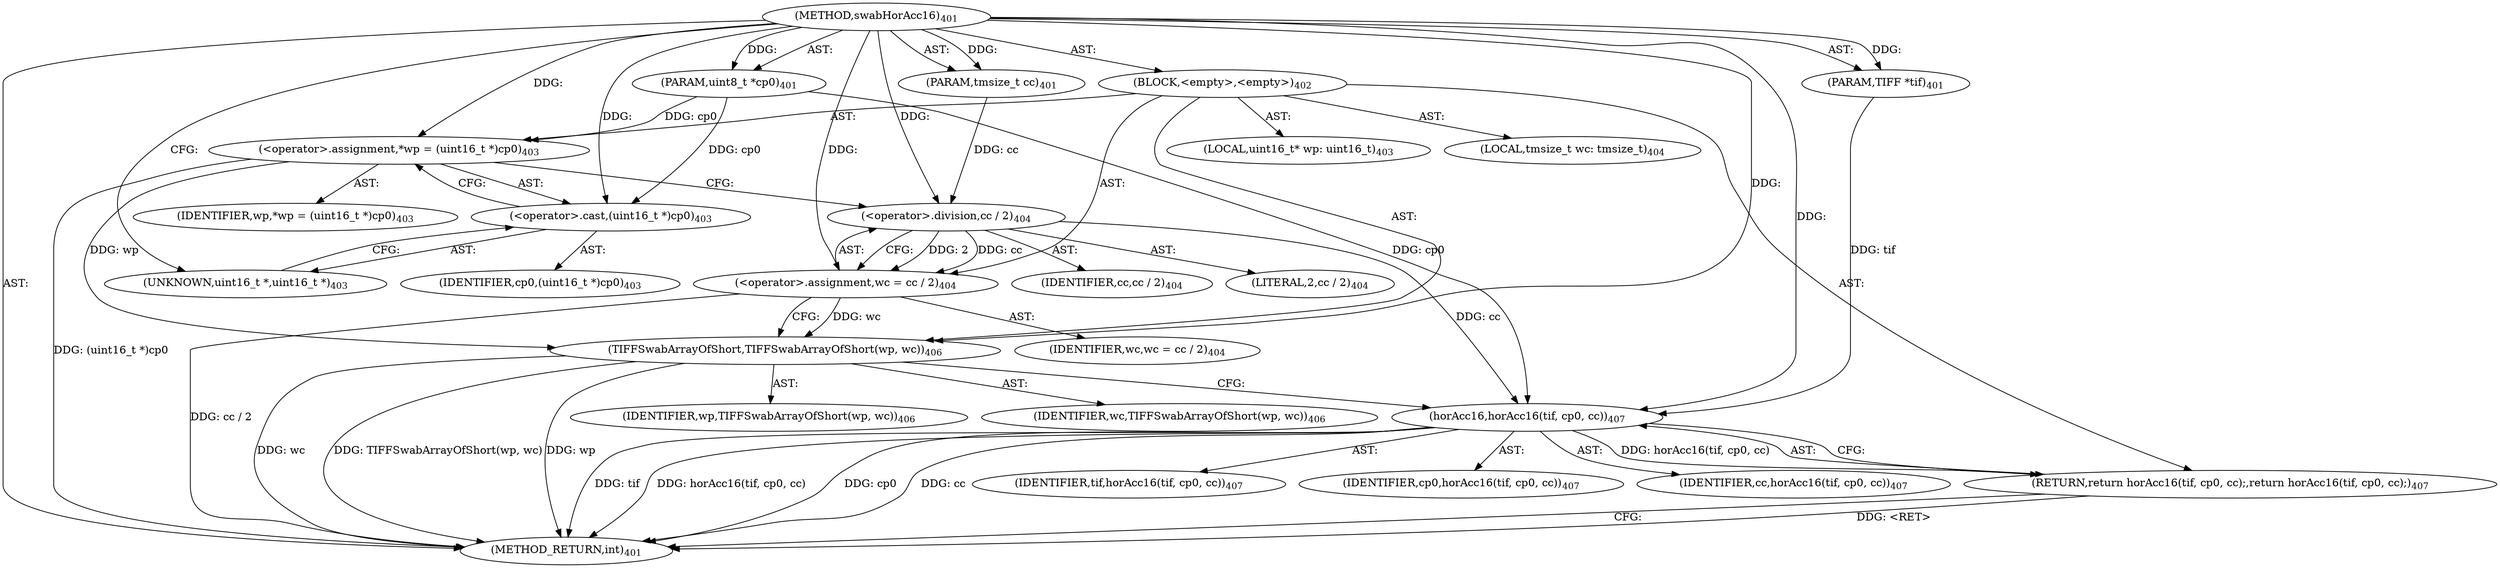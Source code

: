 digraph "swabHorAcc16" {  
"36776" [label = <(METHOD,swabHorAcc16)<SUB>401</SUB>> ]
"36777" [label = <(PARAM,TIFF *tif)<SUB>401</SUB>> ]
"36778" [label = <(PARAM,uint8_t *cp0)<SUB>401</SUB>> ]
"36779" [label = <(PARAM,tmsize_t cc)<SUB>401</SUB>> ]
"36780" [label = <(BLOCK,&lt;empty&gt;,&lt;empty&gt;)<SUB>402</SUB>> ]
"36781" [label = <(LOCAL,uint16_t* wp: uint16_t)<SUB>403</SUB>> ]
"36782" [label = <(&lt;operator&gt;.assignment,*wp = (uint16_t *)cp0)<SUB>403</SUB>> ]
"36783" [label = <(IDENTIFIER,wp,*wp = (uint16_t *)cp0)<SUB>403</SUB>> ]
"36784" [label = <(&lt;operator&gt;.cast,(uint16_t *)cp0)<SUB>403</SUB>> ]
"36785" [label = <(UNKNOWN,uint16_t *,uint16_t *)<SUB>403</SUB>> ]
"36786" [label = <(IDENTIFIER,cp0,(uint16_t *)cp0)<SUB>403</SUB>> ]
"36787" [label = <(LOCAL,tmsize_t wc: tmsize_t)<SUB>404</SUB>> ]
"36788" [label = <(&lt;operator&gt;.assignment,wc = cc / 2)<SUB>404</SUB>> ]
"36789" [label = <(IDENTIFIER,wc,wc = cc / 2)<SUB>404</SUB>> ]
"36790" [label = <(&lt;operator&gt;.division,cc / 2)<SUB>404</SUB>> ]
"36791" [label = <(IDENTIFIER,cc,cc / 2)<SUB>404</SUB>> ]
"36792" [label = <(LITERAL,2,cc / 2)<SUB>404</SUB>> ]
"36793" [label = <(TIFFSwabArrayOfShort,TIFFSwabArrayOfShort(wp, wc))<SUB>406</SUB>> ]
"36794" [label = <(IDENTIFIER,wp,TIFFSwabArrayOfShort(wp, wc))<SUB>406</SUB>> ]
"36795" [label = <(IDENTIFIER,wc,TIFFSwabArrayOfShort(wp, wc))<SUB>406</SUB>> ]
"36796" [label = <(RETURN,return horAcc16(tif, cp0, cc);,return horAcc16(tif, cp0, cc);)<SUB>407</SUB>> ]
"36797" [label = <(horAcc16,horAcc16(tif, cp0, cc))<SUB>407</SUB>> ]
"36798" [label = <(IDENTIFIER,tif,horAcc16(tif, cp0, cc))<SUB>407</SUB>> ]
"36799" [label = <(IDENTIFIER,cp0,horAcc16(tif, cp0, cc))<SUB>407</SUB>> ]
"36800" [label = <(IDENTIFIER,cc,horAcc16(tif, cp0, cc))<SUB>407</SUB>> ]
"36801" [label = <(METHOD_RETURN,int)<SUB>401</SUB>> ]
  "36776" -> "36777"  [ label = "AST: "] 
  "36776" -> "36778"  [ label = "AST: "] 
  "36776" -> "36779"  [ label = "AST: "] 
  "36776" -> "36780"  [ label = "AST: "] 
  "36776" -> "36801"  [ label = "AST: "] 
  "36780" -> "36781"  [ label = "AST: "] 
  "36780" -> "36782"  [ label = "AST: "] 
  "36780" -> "36787"  [ label = "AST: "] 
  "36780" -> "36788"  [ label = "AST: "] 
  "36780" -> "36793"  [ label = "AST: "] 
  "36780" -> "36796"  [ label = "AST: "] 
  "36782" -> "36783"  [ label = "AST: "] 
  "36782" -> "36784"  [ label = "AST: "] 
  "36784" -> "36785"  [ label = "AST: "] 
  "36784" -> "36786"  [ label = "AST: "] 
  "36788" -> "36789"  [ label = "AST: "] 
  "36788" -> "36790"  [ label = "AST: "] 
  "36790" -> "36791"  [ label = "AST: "] 
  "36790" -> "36792"  [ label = "AST: "] 
  "36793" -> "36794"  [ label = "AST: "] 
  "36793" -> "36795"  [ label = "AST: "] 
  "36796" -> "36797"  [ label = "AST: "] 
  "36797" -> "36798"  [ label = "AST: "] 
  "36797" -> "36799"  [ label = "AST: "] 
  "36797" -> "36800"  [ label = "AST: "] 
  "36782" -> "36790"  [ label = "CFG: "] 
  "36788" -> "36793"  [ label = "CFG: "] 
  "36793" -> "36797"  [ label = "CFG: "] 
  "36796" -> "36801"  [ label = "CFG: "] 
  "36784" -> "36782"  [ label = "CFG: "] 
  "36790" -> "36788"  [ label = "CFG: "] 
  "36797" -> "36796"  [ label = "CFG: "] 
  "36785" -> "36784"  [ label = "CFG: "] 
  "36776" -> "36785"  [ label = "CFG: "] 
  "36796" -> "36801"  [ label = "DDG: &lt;RET&gt;"] 
  "36782" -> "36801"  [ label = "DDG: (uint16_t *)cp0"] 
  "36788" -> "36801"  [ label = "DDG: cc / 2"] 
  "36793" -> "36801"  [ label = "DDG: wp"] 
  "36793" -> "36801"  [ label = "DDG: wc"] 
  "36793" -> "36801"  [ label = "DDG: TIFFSwabArrayOfShort(wp, wc)"] 
  "36797" -> "36801"  [ label = "DDG: tif"] 
  "36797" -> "36801"  [ label = "DDG: cp0"] 
  "36797" -> "36801"  [ label = "DDG: cc"] 
  "36797" -> "36801"  [ label = "DDG: horAcc16(tif, cp0, cc)"] 
  "36776" -> "36777"  [ label = "DDG: "] 
  "36776" -> "36778"  [ label = "DDG: "] 
  "36776" -> "36779"  [ label = "DDG: "] 
  "36778" -> "36782"  [ label = "DDG: cp0"] 
  "36776" -> "36782"  [ label = "DDG: "] 
  "36790" -> "36788"  [ label = "DDG: cc"] 
  "36790" -> "36788"  [ label = "DDG: 2"] 
  "36797" -> "36796"  [ label = "DDG: horAcc16(tif, cp0, cc)"] 
  "36776" -> "36788"  [ label = "DDG: "] 
  "36782" -> "36793"  [ label = "DDG: wp"] 
  "36776" -> "36793"  [ label = "DDG: "] 
  "36788" -> "36793"  [ label = "DDG: wc"] 
  "36778" -> "36784"  [ label = "DDG: cp0"] 
  "36776" -> "36784"  [ label = "DDG: "] 
  "36779" -> "36790"  [ label = "DDG: cc"] 
  "36776" -> "36790"  [ label = "DDG: "] 
  "36777" -> "36797"  [ label = "DDG: tif"] 
  "36776" -> "36797"  [ label = "DDG: "] 
  "36778" -> "36797"  [ label = "DDG: cp0"] 
  "36790" -> "36797"  [ label = "DDG: cc"] 
}
